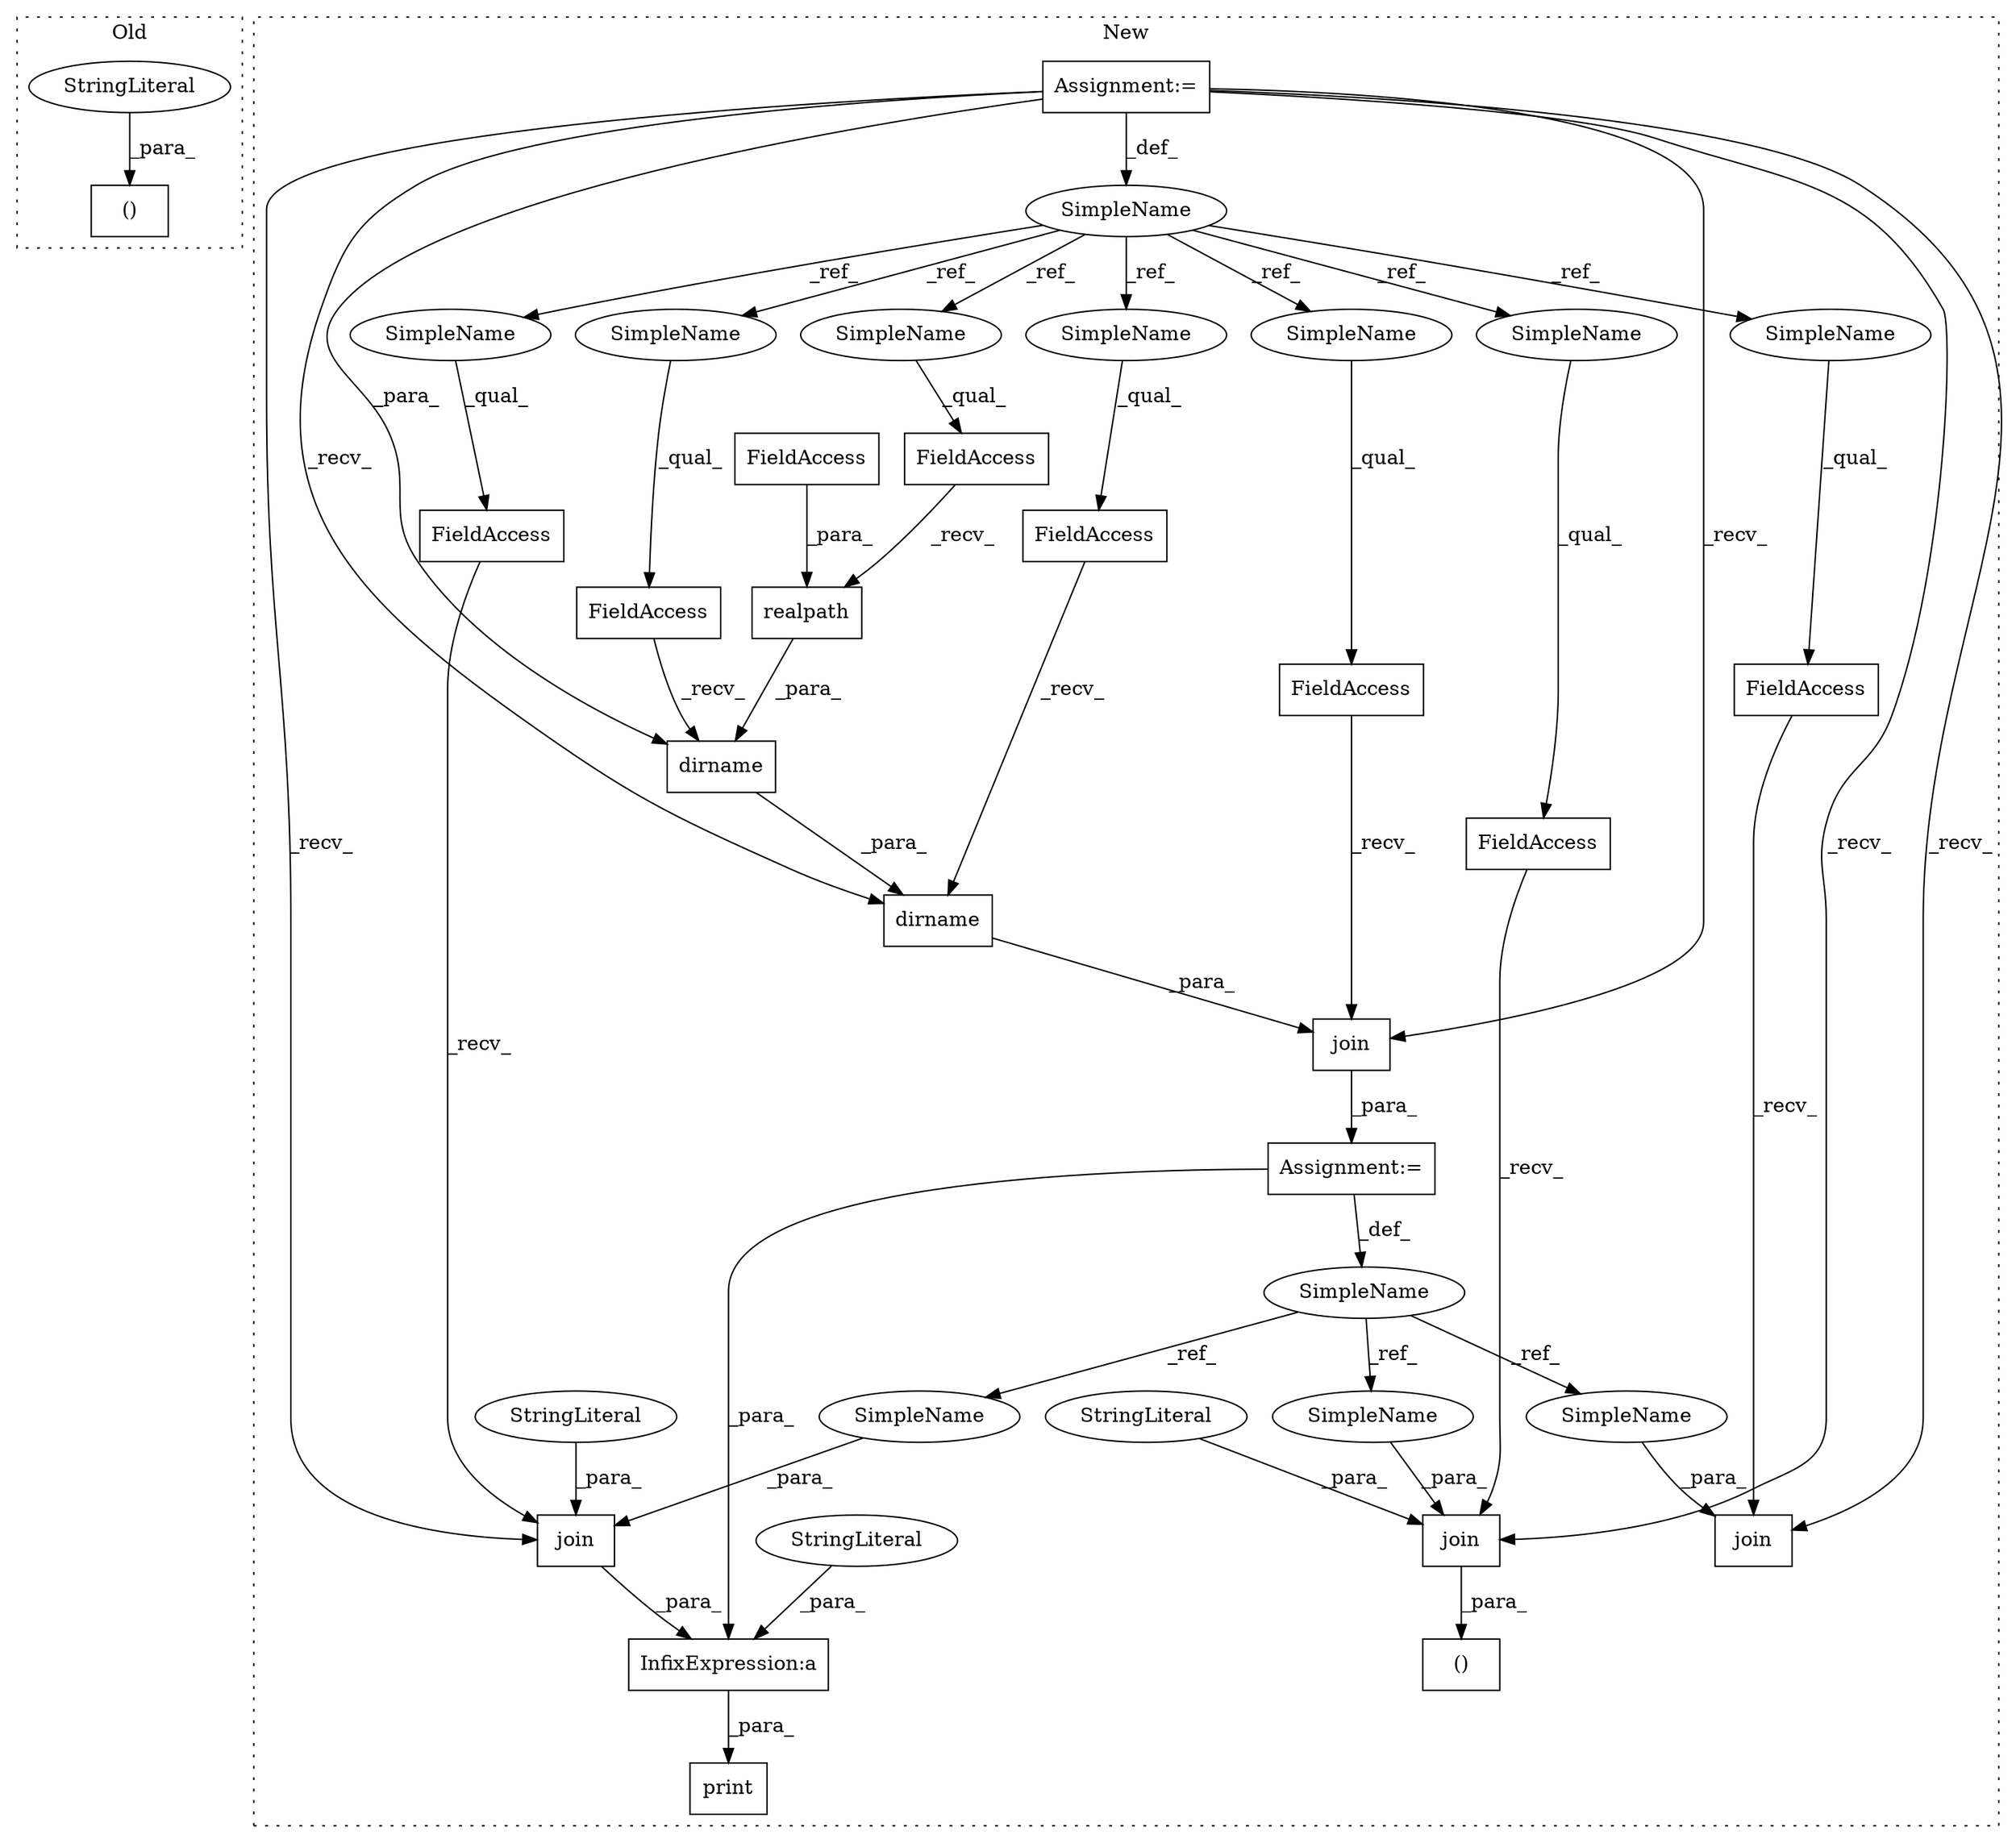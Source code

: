 digraph G {
subgraph cluster0 {
1 [label="()" a="106" s="1290" l="97" shape="box"];
21 [label="StringLiteral" a="45" s="1314" l="73" shape="ellipse"];
label = "Old";
style="dotted";
}
subgraph cluster1 {
2 [label="realpath" a="32" s="931,948" l="9,1" shape="box"];
3 [label="dirname" a="32" s="915,949" l="8,1" shape="box"];
4 [label="FieldAccess" a="22" s="907" l="7" shape="box"];
5 [label="FieldAccess" a="22" s="923" l="7" shape="box"];
6 [label="FieldAccess" a="22" s="940" l="8" shape="box"];
7 [label="SimpleName" a="42" s="552" l="2" shape="ellipse"];
8 [label="FieldAccess" a="22" s="1163" l="7" shape="box"];
9 [label="Assignment:=" a="7" s="552" l="2" shape="box"];
10 [label="join" a="32" s="1171,1197" l="5,1" shape="box"];
11 [label="StringLiteral" a="45" s="1186" l="11" shape="ellipse"];
12 [label="InfixExpression:a" a="27" s="1160" l="3" shape="box"];
13 [label="()" a="106" s="1441" l="56" shape="box"];
14 [label="print" a="32" s="1145,1198" l="6,1" shape="box"];
15 [label="FieldAccess" a="22" s="891" l="7" shape="box"];
16 [label="FieldAccess" a="22" s="878" l="7" shape="box"];
17 [label="FieldAccess" a="22" s="1058" l="7" shape="box"];
18 [label="FieldAccess" a="22" s="1465" l="7" shape="box"];
19 [label="SimpleName" a="42" s="868" l="9" shape="ellipse"];
20 [label="join" a="32" s="1066,1092" l="5,1" shape="box"];
22 [label="StringLiteral" a="45" s="1151" l="9" shape="ellipse"];
23 [label="join" a="32" s="886,951" l="5,1" shape="box"];
24 [label="dirname" a="32" s="899,950" l="8,1" shape="box"];
25 [label="join" a="32" s="1473,1496" l="5,1" shape="box"];
26 [label="Assignment:=" a="7" s="877" l="1" shape="box"];
27 [label="StringLiteral" a="45" s="1488" l="8" shape="ellipse"];
28 [label="SimpleName" a="42" s="1058" l="2" shape="ellipse"];
29 [label="SimpleName" a="42" s="891" l="2" shape="ellipse"];
30 [label="SimpleName" a="42" s="1465" l="2" shape="ellipse"];
31 [label="SimpleName" a="42" s="923" l="2" shape="ellipse"];
32 [label="SimpleName" a="42" s="907" l="2" shape="ellipse"];
33 [label="SimpleName" a="42" s="878" l="2" shape="ellipse"];
34 [label="SimpleName" a="42" s="1163" l="2" shape="ellipse"];
35 [label="SimpleName" a="42" s="1478" l="9" shape="ellipse"];
36 [label="SimpleName" a="42" s="1071" l="9" shape="ellipse"];
37 [label="SimpleName" a="42" s="1176" l="9" shape="ellipse"];
label = "New";
style="dotted";
}
2 -> 3 [label="_para_"];
3 -> 24 [label="_para_"];
4 -> 3 [label="_recv_"];
5 -> 2 [label="_recv_"];
6 -> 2 [label="_para_"];
7 -> 31 [label="_ref_"];
7 -> 34 [label="_ref_"];
7 -> 33 [label="_ref_"];
7 -> 29 [label="_ref_"];
7 -> 28 [label="_ref_"];
7 -> 30 [label="_ref_"];
7 -> 32 [label="_ref_"];
8 -> 10 [label="_recv_"];
9 -> 24 [label="_recv_"];
9 -> 25 [label="_recv_"];
9 -> 7 [label="_def_"];
9 -> 23 [label="_recv_"];
9 -> 3 [label="_para_"];
9 -> 20 [label="_recv_"];
9 -> 10 [label="_recv_"];
10 -> 12 [label="_para_"];
11 -> 10 [label="_para_"];
12 -> 14 [label="_para_"];
15 -> 24 [label="_recv_"];
16 -> 23 [label="_recv_"];
17 -> 20 [label="_recv_"];
18 -> 25 [label="_recv_"];
19 -> 35 [label="_ref_"];
19 -> 36 [label="_ref_"];
19 -> 37 [label="_ref_"];
21 -> 1 [label="_para_"];
22 -> 12 [label="_para_"];
23 -> 26 [label="_para_"];
24 -> 23 [label="_para_"];
25 -> 13 [label="_para_"];
26 -> 19 [label="_def_"];
26 -> 12 [label="_para_"];
27 -> 25 [label="_para_"];
28 -> 17 [label="_qual_"];
29 -> 15 [label="_qual_"];
30 -> 18 [label="_qual_"];
31 -> 5 [label="_qual_"];
32 -> 4 [label="_qual_"];
33 -> 16 [label="_qual_"];
34 -> 8 [label="_qual_"];
35 -> 25 [label="_para_"];
36 -> 20 [label="_para_"];
37 -> 10 [label="_para_"];
}